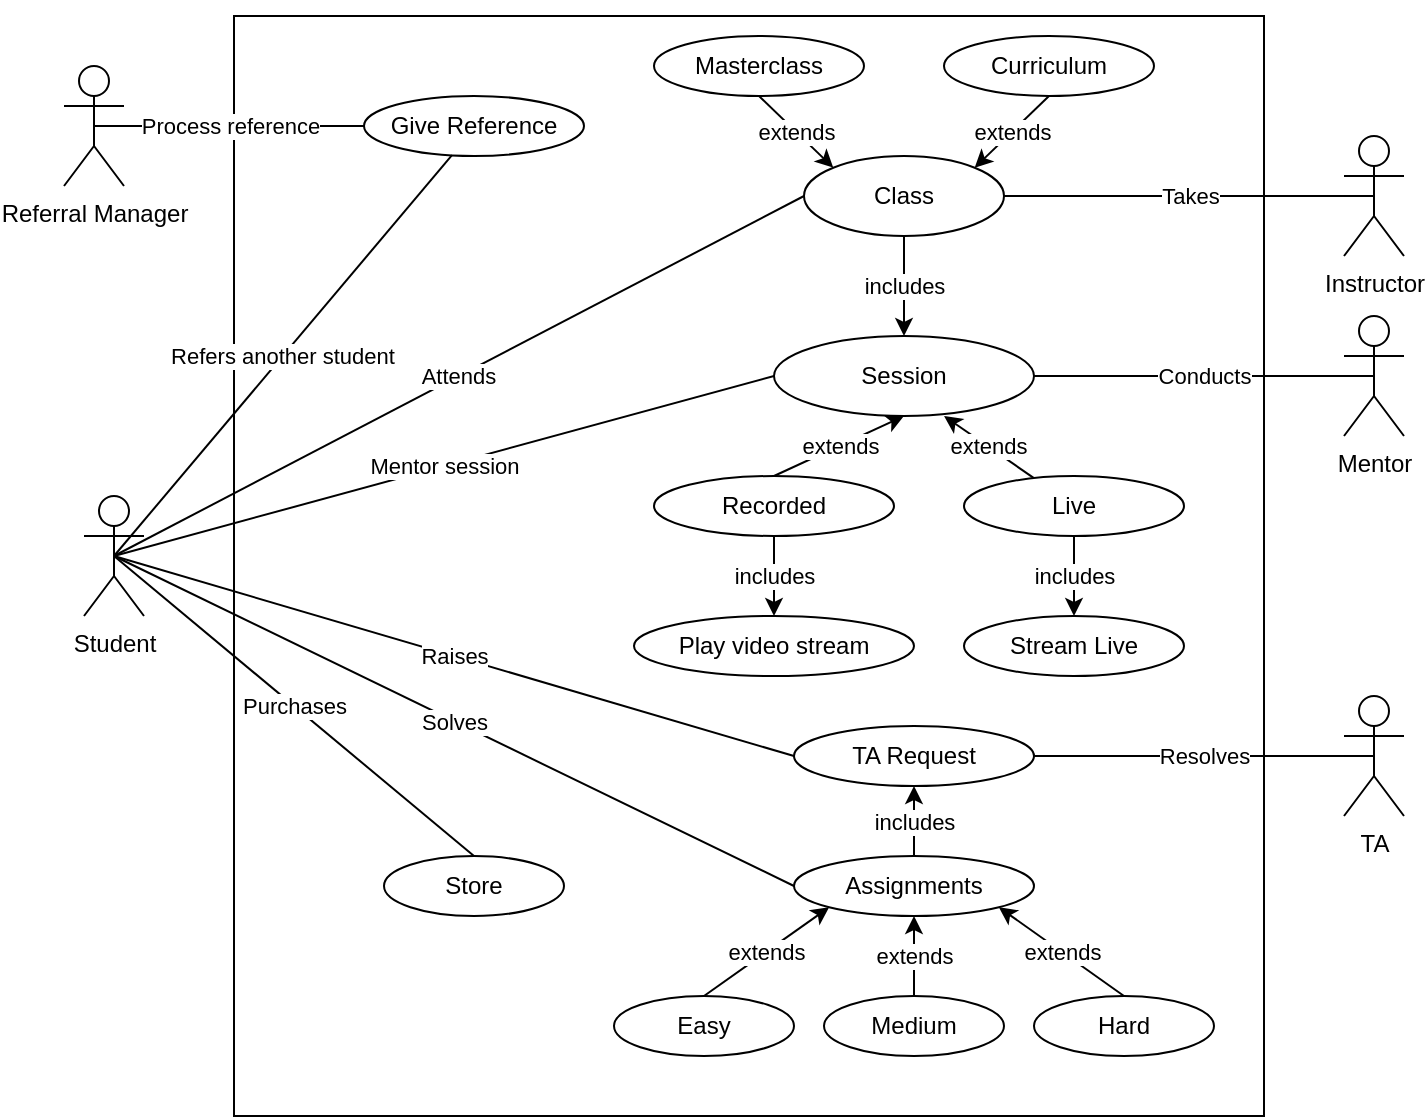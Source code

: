 <mxfile version="20.3.7" type="device"><diagram id="BjbezxcEEXPtkpyLEnyX" name="Page-1"><mxGraphModel dx="1656" dy="490" grid="1" gridSize="10" guides="1" tooltips="1" connect="1" arrows="1" fold="1" page="1" pageScale="1" pageWidth="850" pageHeight="1100" math="0" shadow="0" extFonts="Permanent Marker^https://fonts.googleapis.com/css?family=Permanent+Marker"><root><mxCell id="0"/><mxCell id="1" parent="0"/><mxCell id="4JV9jiVe_oOAkp_gAAmZ-1" value="" style="rounded=0;whiteSpace=wrap;html=1;" parent="1" vertex="1"><mxGeometry x="95" y="60" width="515" height="550" as="geometry"/></mxCell><mxCell id="4JV9jiVe_oOAkp_gAAmZ-2" value="Instructor" style="shape=umlActor;verticalLabelPosition=bottom;verticalAlign=top;html=1;outlineConnect=0;" parent="1" vertex="1"><mxGeometry x="650" y="120" width="30" height="60" as="geometry"/></mxCell><mxCell id="4JV9jiVe_oOAkp_gAAmZ-3" value="Student" style="shape=umlActor;verticalLabelPosition=bottom;verticalAlign=top;html=1;outlineConnect=0;" parent="1" vertex="1"><mxGeometry x="20" y="300" width="30" height="60" as="geometry"/></mxCell><mxCell id="4JV9jiVe_oOAkp_gAAmZ-4" value="Easy" style="ellipse;whiteSpace=wrap;html=1;" parent="1" vertex="1"><mxGeometry x="285" y="550" width="90" height="30" as="geometry"/></mxCell><mxCell id="4JV9jiVe_oOAkp_gAAmZ-5" value="Stream Live" style="ellipse;whiteSpace=wrap;html=1;" parent="1" vertex="1"><mxGeometry x="460" y="360" width="110" height="30" as="geometry"/></mxCell><mxCell id="4JV9jiVe_oOAkp_gAAmZ-6" value="Session" style="ellipse;whiteSpace=wrap;html=1;" parent="1" vertex="1"><mxGeometry x="365" y="220" width="130" height="40" as="geometry"/></mxCell><mxCell id="4JV9jiVe_oOAkp_gAAmZ-7" value="Class" style="ellipse;whiteSpace=wrap;html=1;" parent="1" vertex="1"><mxGeometry x="380" y="130" width="100" height="40" as="geometry"/></mxCell><mxCell id="4JV9jiVe_oOAkp_gAAmZ-8" value="Masterclass" style="ellipse;whiteSpace=wrap;html=1;" parent="1" vertex="1"><mxGeometry x="305" y="70" width="105" height="30" as="geometry"/></mxCell><mxCell id="4JV9jiVe_oOAkp_gAAmZ-9" value="Recorded" style="ellipse;whiteSpace=wrap;html=1;" parent="1" vertex="1"><mxGeometry x="305" y="290" width="120" height="30" as="geometry"/></mxCell><mxCell id="4JV9jiVe_oOAkp_gAAmZ-10" value="Assignments" style="ellipse;whiteSpace=wrap;html=1;" parent="1" vertex="1"><mxGeometry x="375" y="480" width="120" height="30" as="geometry"/></mxCell><mxCell id="4JV9jiVe_oOAkp_gAAmZ-11" value="Live" style="ellipse;whiteSpace=wrap;html=1;" parent="1" vertex="1"><mxGeometry x="460" y="290" width="110" height="30" as="geometry"/></mxCell><mxCell id="4JV9jiVe_oOAkp_gAAmZ-12" value="TA Request" style="ellipse;whiteSpace=wrap;html=1;" parent="1" vertex="1"><mxGeometry x="375" y="415" width="120" height="30" as="geometry"/></mxCell><mxCell id="4JV9jiVe_oOAkp_gAAmZ-13" value="Play video stream" style="ellipse;whiteSpace=wrap;html=1;" parent="1" vertex="1"><mxGeometry x="295" y="360" width="140" height="30" as="geometry"/></mxCell><mxCell id="4JV9jiVe_oOAkp_gAAmZ-14" value="Attends" style="endArrow=none;html=1;rounded=0;exitX=0.5;exitY=0.5;exitDx=0;exitDy=0;exitPerimeter=0;entryX=0;entryY=0.5;entryDx=0;entryDy=0;" parent="1" source="4JV9jiVe_oOAkp_gAAmZ-3" target="4JV9jiVe_oOAkp_gAAmZ-7" edge="1"><mxGeometry width="50" height="50" relative="1" as="geometry"><mxPoint x="440" y="290" as="sourcePoint"/><mxPoint x="490" y="240" as="targetPoint"/><Array as="points"/></mxGeometry></mxCell><mxCell id="4JV9jiVe_oOAkp_gAAmZ-15" value="Takes" style="endArrow=none;html=1;rounded=0;exitX=1;exitY=0.5;exitDx=0;exitDy=0;entryX=0.5;entryY=0.5;entryDx=0;entryDy=0;entryPerimeter=0;" parent="1" source="4JV9jiVe_oOAkp_gAAmZ-7" target="4JV9jiVe_oOAkp_gAAmZ-2" edge="1"><mxGeometry width="50" height="50" relative="1" as="geometry"><mxPoint x="468.15" y="260.005" as="sourcePoint"/><mxPoint x="789.999" y="235.866" as="targetPoint"/><Array as="points"/></mxGeometry></mxCell><mxCell id="4JV9jiVe_oOAkp_gAAmZ-26" value="extends" style="edgeStyle=orthogonalEdgeStyle;rounded=0;orthogonalLoop=1;jettySize=auto;html=1;exitX=0.5;exitY=0;exitDx=0;exitDy=0;entryX=0.5;entryY=1;entryDx=0;entryDy=0;" parent="1" source="4JV9jiVe_oOAkp_gAAmZ-16" target="4JV9jiVe_oOAkp_gAAmZ-10" edge="1"><mxGeometry relative="1" as="geometry"/></mxCell><mxCell id="4JV9jiVe_oOAkp_gAAmZ-16" value="Medium" style="ellipse;whiteSpace=wrap;html=1;" parent="1" vertex="1"><mxGeometry x="390" y="550" width="90" height="30" as="geometry"/></mxCell><mxCell id="4JV9jiVe_oOAkp_gAAmZ-17" value="Hard" style="ellipse;whiteSpace=wrap;html=1;" parent="1" vertex="1"><mxGeometry x="495" y="550" width="90" height="30" as="geometry"/></mxCell><mxCell id="4JV9jiVe_oOAkp_gAAmZ-18" value="Solves" style="endArrow=none;html=1;rounded=0;entryX=0;entryY=0.5;entryDx=0;entryDy=0;" parent="1" target="4JV9jiVe_oOAkp_gAAmZ-10" edge="1"><mxGeometry width="50" height="50" relative="1" as="geometry"><mxPoint x="35" y="330" as="sourcePoint"/><mxPoint x="490" y="240" as="targetPoint"/></mxGeometry></mxCell><mxCell id="4JV9jiVe_oOAkp_gAAmZ-19" value="extends" style="endArrow=classic;html=1;rounded=0;entryX=0.654;entryY=1;entryDx=0;entryDy=0;entryPerimeter=0;" parent="1" source="4JV9jiVe_oOAkp_gAAmZ-11" target="4JV9jiVe_oOAkp_gAAmZ-6" edge="1"><mxGeometry width="50" height="50" relative="1" as="geometry"><mxPoint x="440" y="290" as="sourcePoint"/><mxPoint x="490" y="240" as="targetPoint"/></mxGeometry></mxCell><mxCell id="4JV9jiVe_oOAkp_gAAmZ-21" value="extends" style="endArrow=classic;html=1;rounded=0;entryX=0.5;entryY=1;entryDx=0;entryDy=0;exitX=0.5;exitY=0;exitDx=0;exitDy=0;" parent="1" source="4JV9jiVe_oOAkp_gAAmZ-9" target="4JV9jiVe_oOAkp_gAAmZ-6" edge="1"><mxGeometry width="50" height="50" relative="1" as="geometry"><mxPoint x="440" y="290" as="sourcePoint"/><mxPoint x="490" y="240" as="targetPoint"/></mxGeometry></mxCell><mxCell id="4JV9jiVe_oOAkp_gAAmZ-22" value="includes" style="endArrow=classic;html=1;rounded=0;entryX=0.5;entryY=0;entryDx=0;entryDy=0;exitX=0.5;exitY=1;exitDx=0;exitDy=0;" parent="1" source="4JV9jiVe_oOAkp_gAAmZ-9" target="4JV9jiVe_oOAkp_gAAmZ-13" edge="1"><mxGeometry width="50" height="50" relative="1" as="geometry"><mxPoint x="440" y="290" as="sourcePoint"/><mxPoint x="490" y="240" as="targetPoint"/></mxGeometry></mxCell><mxCell id="4JV9jiVe_oOAkp_gAAmZ-23" value="includes" style="endArrow=classic;html=1;rounded=0;entryX=0.5;entryY=0;entryDx=0;entryDy=0;exitX=0.5;exitY=1;exitDx=0;exitDy=0;" parent="1" source="4JV9jiVe_oOAkp_gAAmZ-11" target="4JV9jiVe_oOAkp_gAAmZ-5" edge="1"><mxGeometry width="50" height="50" relative="1" as="geometry"><mxPoint x="375" y="140" as="sourcePoint"/><mxPoint x="375" y="170" as="targetPoint"/></mxGeometry></mxCell><mxCell id="4JV9jiVe_oOAkp_gAAmZ-25" value="extends" style="endArrow=classic;html=1;rounded=0;entryX=0;entryY=1;entryDx=0;entryDy=0;exitX=0.5;exitY=0;exitDx=0;exitDy=0;" parent="1" source="4JV9jiVe_oOAkp_gAAmZ-4" target="4JV9jiVe_oOAkp_gAAmZ-10" edge="1"><mxGeometry width="50" height="50" relative="1" as="geometry"><mxPoint x="440" y="290" as="sourcePoint"/><mxPoint x="490" y="240" as="targetPoint"/></mxGeometry></mxCell><mxCell id="4JV9jiVe_oOAkp_gAAmZ-28" value="extends" style="endArrow=classic;html=1;rounded=0;entryX=1;entryY=1;entryDx=0;entryDy=0;exitX=0.5;exitY=0;exitDx=0;exitDy=0;" parent="1" source="4JV9jiVe_oOAkp_gAAmZ-17" target="4JV9jiVe_oOAkp_gAAmZ-10" edge="1"><mxGeometry width="50" height="50" relative="1" as="geometry"><mxPoint x="440" y="290" as="sourcePoint"/><mxPoint x="490" y="240" as="targetPoint"/></mxGeometry></mxCell><mxCell id="4JV9jiVe_oOAkp_gAAmZ-30" value="TA" style="shape=umlActor;verticalLabelPosition=bottom;verticalAlign=top;html=1;outlineConnect=0;" parent="1" vertex="1"><mxGeometry x="650" y="400" width="30" height="60" as="geometry"/></mxCell><mxCell id="4JV9jiVe_oOAkp_gAAmZ-31" value="includes" style="endArrow=classic;html=1;rounded=0;entryX=0.5;entryY=1;entryDx=0;entryDy=0;exitX=0.5;exitY=0;exitDx=0;exitDy=0;" parent="1" source="4JV9jiVe_oOAkp_gAAmZ-10" target="4JV9jiVe_oOAkp_gAAmZ-12" edge="1"><mxGeometry width="50" height="50" relative="1" as="geometry"><mxPoint x="440" y="290" as="sourcePoint"/><mxPoint x="490" y="240" as="targetPoint"/></mxGeometry></mxCell><mxCell id="4JV9jiVe_oOAkp_gAAmZ-32" value="Resolves" style="endArrow=none;html=1;rounded=0;entryX=0.5;entryY=0.5;entryDx=0;entryDy=0;entryPerimeter=0;exitX=1;exitY=0.5;exitDx=0;exitDy=0;" parent="1" source="4JV9jiVe_oOAkp_gAAmZ-12" target="4JV9jiVe_oOAkp_gAAmZ-30" edge="1"><mxGeometry width="50" height="50" relative="1" as="geometry"><mxPoint x="495" y="240" as="sourcePoint"/><mxPoint x="815" y="240" as="targetPoint"/><Array as="points"/></mxGeometry></mxCell><mxCell id="4JV9jiVe_oOAkp_gAAmZ-33" value="Raises" style="endArrow=none;html=1;rounded=0;entryX=0;entryY=0.5;entryDx=0;entryDy=0;exitX=0.5;exitY=0.5;exitDx=0;exitDy=0;exitPerimeter=0;" parent="1" source="4JV9jiVe_oOAkp_gAAmZ-3" target="4JV9jiVe_oOAkp_gAAmZ-12" edge="1"><mxGeometry width="50" height="50" relative="1" as="geometry"><mxPoint x="440" y="290" as="sourcePoint"/><mxPoint x="490" y="240" as="targetPoint"/></mxGeometry></mxCell><mxCell id="4JV9jiVe_oOAkp_gAAmZ-34" value="includes" style="endArrow=classic;html=1;rounded=0;entryX=0.5;entryY=0;entryDx=0;entryDy=0;exitX=0.5;exitY=1;exitDx=0;exitDy=0;" parent="1" source="4JV9jiVe_oOAkp_gAAmZ-7" target="4JV9jiVe_oOAkp_gAAmZ-6" edge="1"><mxGeometry width="50" height="50" relative="1" as="geometry"><mxPoint x="440" y="290" as="sourcePoint"/><mxPoint x="490" y="240" as="targetPoint"/></mxGeometry></mxCell><mxCell id="4JV9jiVe_oOAkp_gAAmZ-35" value="Curriculum" style="ellipse;whiteSpace=wrap;html=1;" parent="1" vertex="1"><mxGeometry x="450" y="70" width="105" height="30" as="geometry"/></mxCell><mxCell id="4JV9jiVe_oOAkp_gAAmZ-36" value="extends" style="endArrow=classic;html=1;rounded=0;entryX=1;entryY=0;entryDx=0;entryDy=0;exitX=0.5;exitY=1;exitDx=0;exitDy=0;" parent="1" source="4JV9jiVe_oOAkp_gAAmZ-35" target="4JV9jiVe_oOAkp_gAAmZ-7" edge="1"><mxGeometry width="50" height="50" relative="1" as="geometry"><mxPoint x="440" y="290" as="sourcePoint"/><mxPoint x="490" y="240" as="targetPoint"/></mxGeometry></mxCell><mxCell id="4JV9jiVe_oOAkp_gAAmZ-37" value="extends" style="endArrow=classic;html=1;rounded=0;entryX=0;entryY=0;entryDx=0;entryDy=0;exitX=0.5;exitY=1;exitDx=0;exitDy=0;" parent="1" source="4JV9jiVe_oOAkp_gAAmZ-8" target="4JV9jiVe_oOAkp_gAAmZ-7" edge="1"><mxGeometry width="50" height="50" relative="1" as="geometry"><mxPoint x="487.5" y="130" as="sourcePoint"/><mxPoint x="475.355" y="174.393" as="targetPoint"/><Array as="points"/></mxGeometry></mxCell><mxCell id="4JV9jiVe_oOAkp_gAAmZ-39" value="Mentor" style="shape=umlActor;verticalLabelPosition=bottom;verticalAlign=top;html=1;outlineConnect=0;" parent="1" vertex="1"><mxGeometry x="650" y="210" width="30" height="60" as="geometry"/></mxCell><mxCell id="4JV9jiVe_oOAkp_gAAmZ-44" value="Mentor session" style="endArrow=none;html=1;rounded=0;exitX=0.5;exitY=0.5;exitDx=0;exitDy=0;exitPerimeter=0;entryX=0;entryY=0.5;entryDx=0;entryDy=0;" parent="1" source="4JV9jiVe_oOAkp_gAAmZ-3" target="4JV9jiVe_oOAkp_gAAmZ-6" edge="1"><mxGeometry width="50" height="50" relative="1" as="geometry"><mxPoint x="39" y="330" as="sourcePoint"/><mxPoint x="330" y="250" as="targetPoint"/><Array as="points"/></mxGeometry></mxCell><mxCell id="4JV9jiVe_oOAkp_gAAmZ-46" value="Conducts" style="endArrow=none;html=1;rounded=0;exitX=0.5;exitY=0.5;exitDx=0;exitDy=0;exitPerimeter=0;entryX=1;entryY=0.5;entryDx=0;entryDy=0;" parent="1" source="4JV9jiVe_oOAkp_gAAmZ-39" target="4JV9jiVe_oOAkp_gAAmZ-6" edge="1"><mxGeometry width="50" height="50" relative="1" as="geometry"><mxPoint x="52.5" y="316" as="sourcePoint"/><mxPoint x="390" y="185" as="targetPoint"/><Array as="points"/></mxGeometry></mxCell><mxCell id="4JV9jiVe_oOAkp_gAAmZ-49" value="Give Reference" style="ellipse;whiteSpace=wrap;html=1;" parent="1" vertex="1"><mxGeometry x="160" y="100" width="110" height="30" as="geometry"/></mxCell><mxCell id="4JV9jiVe_oOAkp_gAAmZ-50" value="Referral Manager" style="shape=umlActor;verticalLabelPosition=bottom;verticalAlign=top;html=1;outlineConnect=0;" parent="1" vertex="1"><mxGeometry x="10" y="85" width="30" height="60" as="geometry"/></mxCell><mxCell id="4JV9jiVe_oOAkp_gAAmZ-53" value="Process reference" style="endArrow=none;html=1;rounded=0;elbow=vertical;entryX=0;entryY=0.5;entryDx=0;entryDy=0;exitX=0.5;exitY=0.5;exitDx=0;exitDy=0;exitPerimeter=0;" parent="1" source="4JV9jiVe_oOAkp_gAAmZ-50" target="4JV9jiVe_oOAkp_gAAmZ-49" edge="1"><mxGeometry width="50" height="50" relative="1" as="geometry"><mxPoint x="440" y="290" as="sourcePoint"/><mxPoint x="490" y="240" as="targetPoint"/></mxGeometry></mxCell><mxCell id="4JV9jiVe_oOAkp_gAAmZ-54" value="Refers another student" style="endArrow=none;html=1;rounded=0;elbow=vertical;entryX=0.4;entryY=0.987;entryDx=0;entryDy=0;entryPerimeter=0;exitX=0.5;exitY=0.5;exitDx=0;exitDy=0;exitPerimeter=0;" parent="1" source="4JV9jiVe_oOAkp_gAAmZ-3" target="4JV9jiVe_oOAkp_gAAmZ-49" edge="1"><mxGeometry width="50" height="50" relative="1" as="geometry"><mxPoint x="440" y="290" as="sourcePoint"/><mxPoint x="490" y="240" as="targetPoint"/></mxGeometry></mxCell><mxCell id="4JV9jiVe_oOAkp_gAAmZ-55" style="edgeStyle=none;rounded=0;orthogonalLoop=1;jettySize=auto;html=1;exitX=0.5;exitY=0;exitDx=0;exitDy=0;elbow=vertical;" parent="1" source="4JV9jiVe_oOAkp_gAAmZ-1" target="4JV9jiVe_oOAkp_gAAmZ-1" edge="1"><mxGeometry relative="1" as="geometry"/></mxCell><mxCell id="4JV9jiVe_oOAkp_gAAmZ-84" value="Store" style="ellipse;whiteSpace=wrap;html=1;" parent="1" vertex="1"><mxGeometry x="170" y="480" width="90" height="30" as="geometry"/></mxCell><mxCell id="4JV9jiVe_oOAkp_gAAmZ-85" value="Purchases" style="endArrow=none;html=1;rounded=0;elbow=vertical;exitX=0.5;exitY=0.5;exitDx=0;exitDy=0;exitPerimeter=0;entryX=0.5;entryY=0;entryDx=0;entryDy=0;" parent="1" source="4JV9jiVe_oOAkp_gAAmZ-3" target="4JV9jiVe_oOAkp_gAAmZ-84" edge="1"><mxGeometry width="50" height="50" relative="1" as="geometry"><mxPoint x="200" y="330" as="sourcePoint"/><mxPoint x="250" y="280" as="targetPoint"/></mxGeometry></mxCell></root></mxGraphModel></diagram></mxfile>